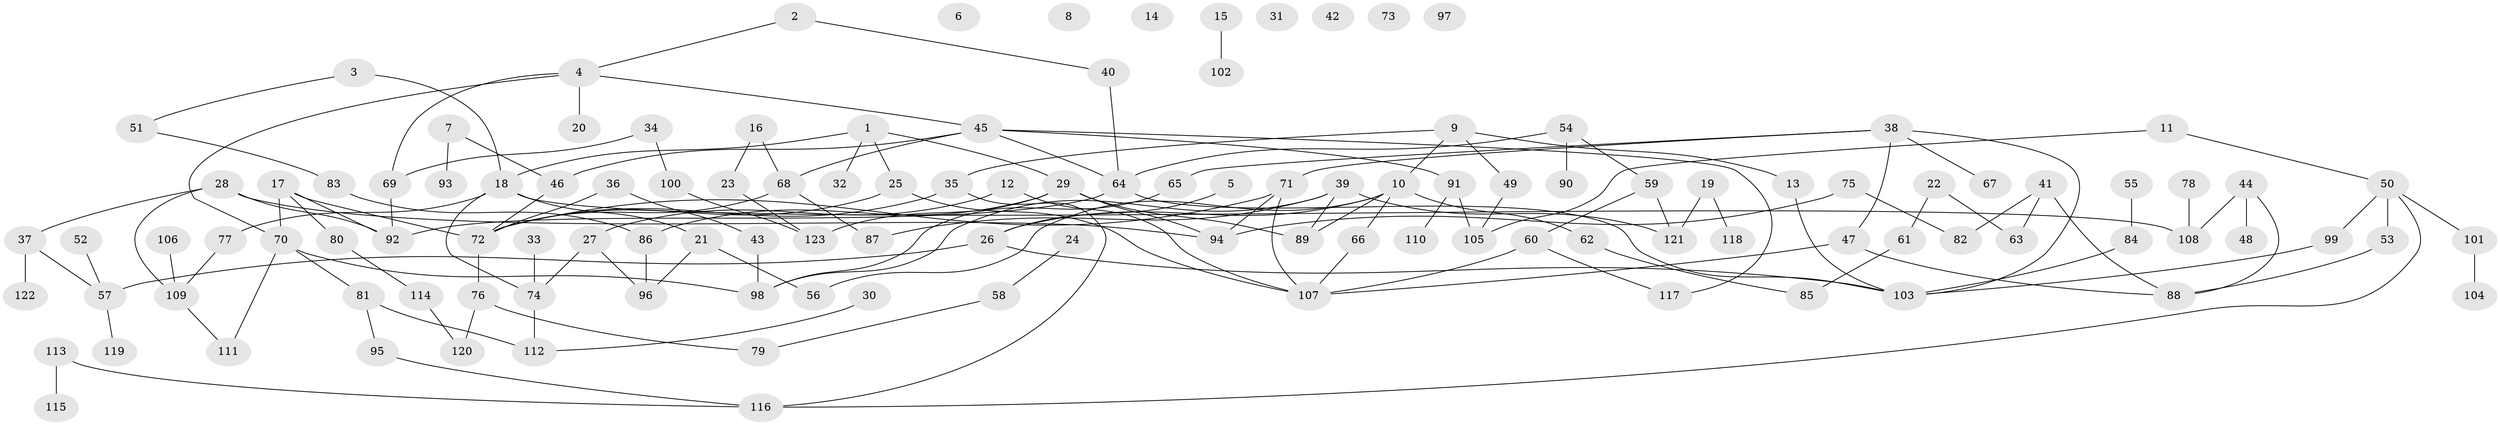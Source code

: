 // Generated by graph-tools (version 1.1) at 2025/13/03/09/25 04:13:08]
// undirected, 123 vertices, 155 edges
graph export_dot {
graph [start="1"]
  node [color=gray90,style=filled];
  1;
  2;
  3;
  4;
  5;
  6;
  7;
  8;
  9;
  10;
  11;
  12;
  13;
  14;
  15;
  16;
  17;
  18;
  19;
  20;
  21;
  22;
  23;
  24;
  25;
  26;
  27;
  28;
  29;
  30;
  31;
  32;
  33;
  34;
  35;
  36;
  37;
  38;
  39;
  40;
  41;
  42;
  43;
  44;
  45;
  46;
  47;
  48;
  49;
  50;
  51;
  52;
  53;
  54;
  55;
  56;
  57;
  58;
  59;
  60;
  61;
  62;
  63;
  64;
  65;
  66;
  67;
  68;
  69;
  70;
  71;
  72;
  73;
  74;
  75;
  76;
  77;
  78;
  79;
  80;
  81;
  82;
  83;
  84;
  85;
  86;
  87;
  88;
  89;
  90;
  91;
  92;
  93;
  94;
  95;
  96;
  97;
  98;
  99;
  100;
  101;
  102;
  103;
  104;
  105;
  106;
  107;
  108;
  109;
  110;
  111;
  112;
  113;
  114;
  115;
  116;
  117;
  118;
  119;
  120;
  121;
  122;
  123;
  1 -- 18;
  1 -- 25;
  1 -- 29;
  1 -- 32;
  2 -- 4;
  2 -- 40;
  3 -- 18;
  3 -- 51;
  4 -- 20;
  4 -- 45;
  4 -- 69;
  4 -- 70;
  5 -- 26;
  7 -- 46;
  7 -- 93;
  9 -- 10;
  9 -- 13;
  9 -- 35;
  9 -- 49;
  10 -- 26;
  10 -- 56;
  10 -- 62;
  10 -- 66;
  10 -- 89;
  11 -- 50;
  11 -- 105;
  12 -- 27;
  12 -- 107;
  13 -- 103;
  15 -- 102;
  16 -- 23;
  16 -- 68;
  17 -- 70;
  17 -- 72;
  17 -- 80;
  17 -- 92;
  18 -- 21;
  18 -- 74;
  18 -- 77;
  18 -- 108;
  19 -- 118;
  19 -- 121;
  21 -- 56;
  21 -- 96;
  22 -- 61;
  22 -- 63;
  23 -- 123;
  24 -- 58;
  25 -- 72;
  25 -- 107;
  26 -- 57;
  26 -- 103;
  27 -- 74;
  27 -- 96;
  28 -- 37;
  28 -- 92;
  28 -- 94;
  28 -- 109;
  29 -- 86;
  29 -- 89;
  29 -- 94;
  29 -- 123;
  30 -- 112;
  33 -- 74;
  34 -- 69;
  34 -- 100;
  35 -- 72;
  35 -- 116;
  36 -- 43;
  36 -- 72;
  37 -- 57;
  37 -- 122;
  38 -- 47;
  38 -- 65;
  38 -- 67;
  38 -- 71;
  38 -- 103;
  39 -- 87;
  39 -- 89;
  39 -- 98;
  39 -- 121;
  40 -- 64;
  41 -- 63;
  41 -- 82;
  41 -- 88;
  43 -- 98;
  44 -- 48;
  44 -- 88;
  44 -- 108;
  45 -- 46;
  45 -- 64;
  45 -- 68;
  45 -- 91;
  45 -- 117;
  46 -- 72;
  47 -- 88;
  47 -- 107;
  49 -- 105;
  50 -- 53;
  50 -- 99;
  50 -- 101;
  50 -- 116;
  51 -- 83;
  52 -- 57;
  53 -- 88;
  54 -- 59;
  54 -- 64;
  54 -- 90;
  55 -- 84;
  57 -- 119;
  58 -- 79;
  59 -- 60;
  59 -- 121;
  60 -- 107;
  60 -- 117;
  61 -- 85;
  62 -- 85;
  64 -- 92;
  64 -- 103;
  65 -- 98;
  66 -- 107;
  68 -- 72;
  68 -- 87;
  69 -- 92;
  70 -- 81;
  70 -- 98;
  70 -- 111;
  71 -- 72;
  71 -- 94;
  71 -- 107;
  72 -- 76;
  74 -- 112;
  75 -- 82;
  75 -- 94;
  76 -- 79;
  76 -- 120;
  77 -- 109;
  78 -- 108;
  80 -- 114;
  81 -- 95;
  81 -- 112;
  83 -- 86;
  84 -- 103;
  86 -- 96;
  91 -- 105;
  91 -- 110;
  95 -- 116;
  99 -- 103;
  100 -- 123;
  101 -- 104;
  106 -- 109;
  109 -- 111;
  113 -- 115;
  113 -- 116;
  114 -- 120;
}
